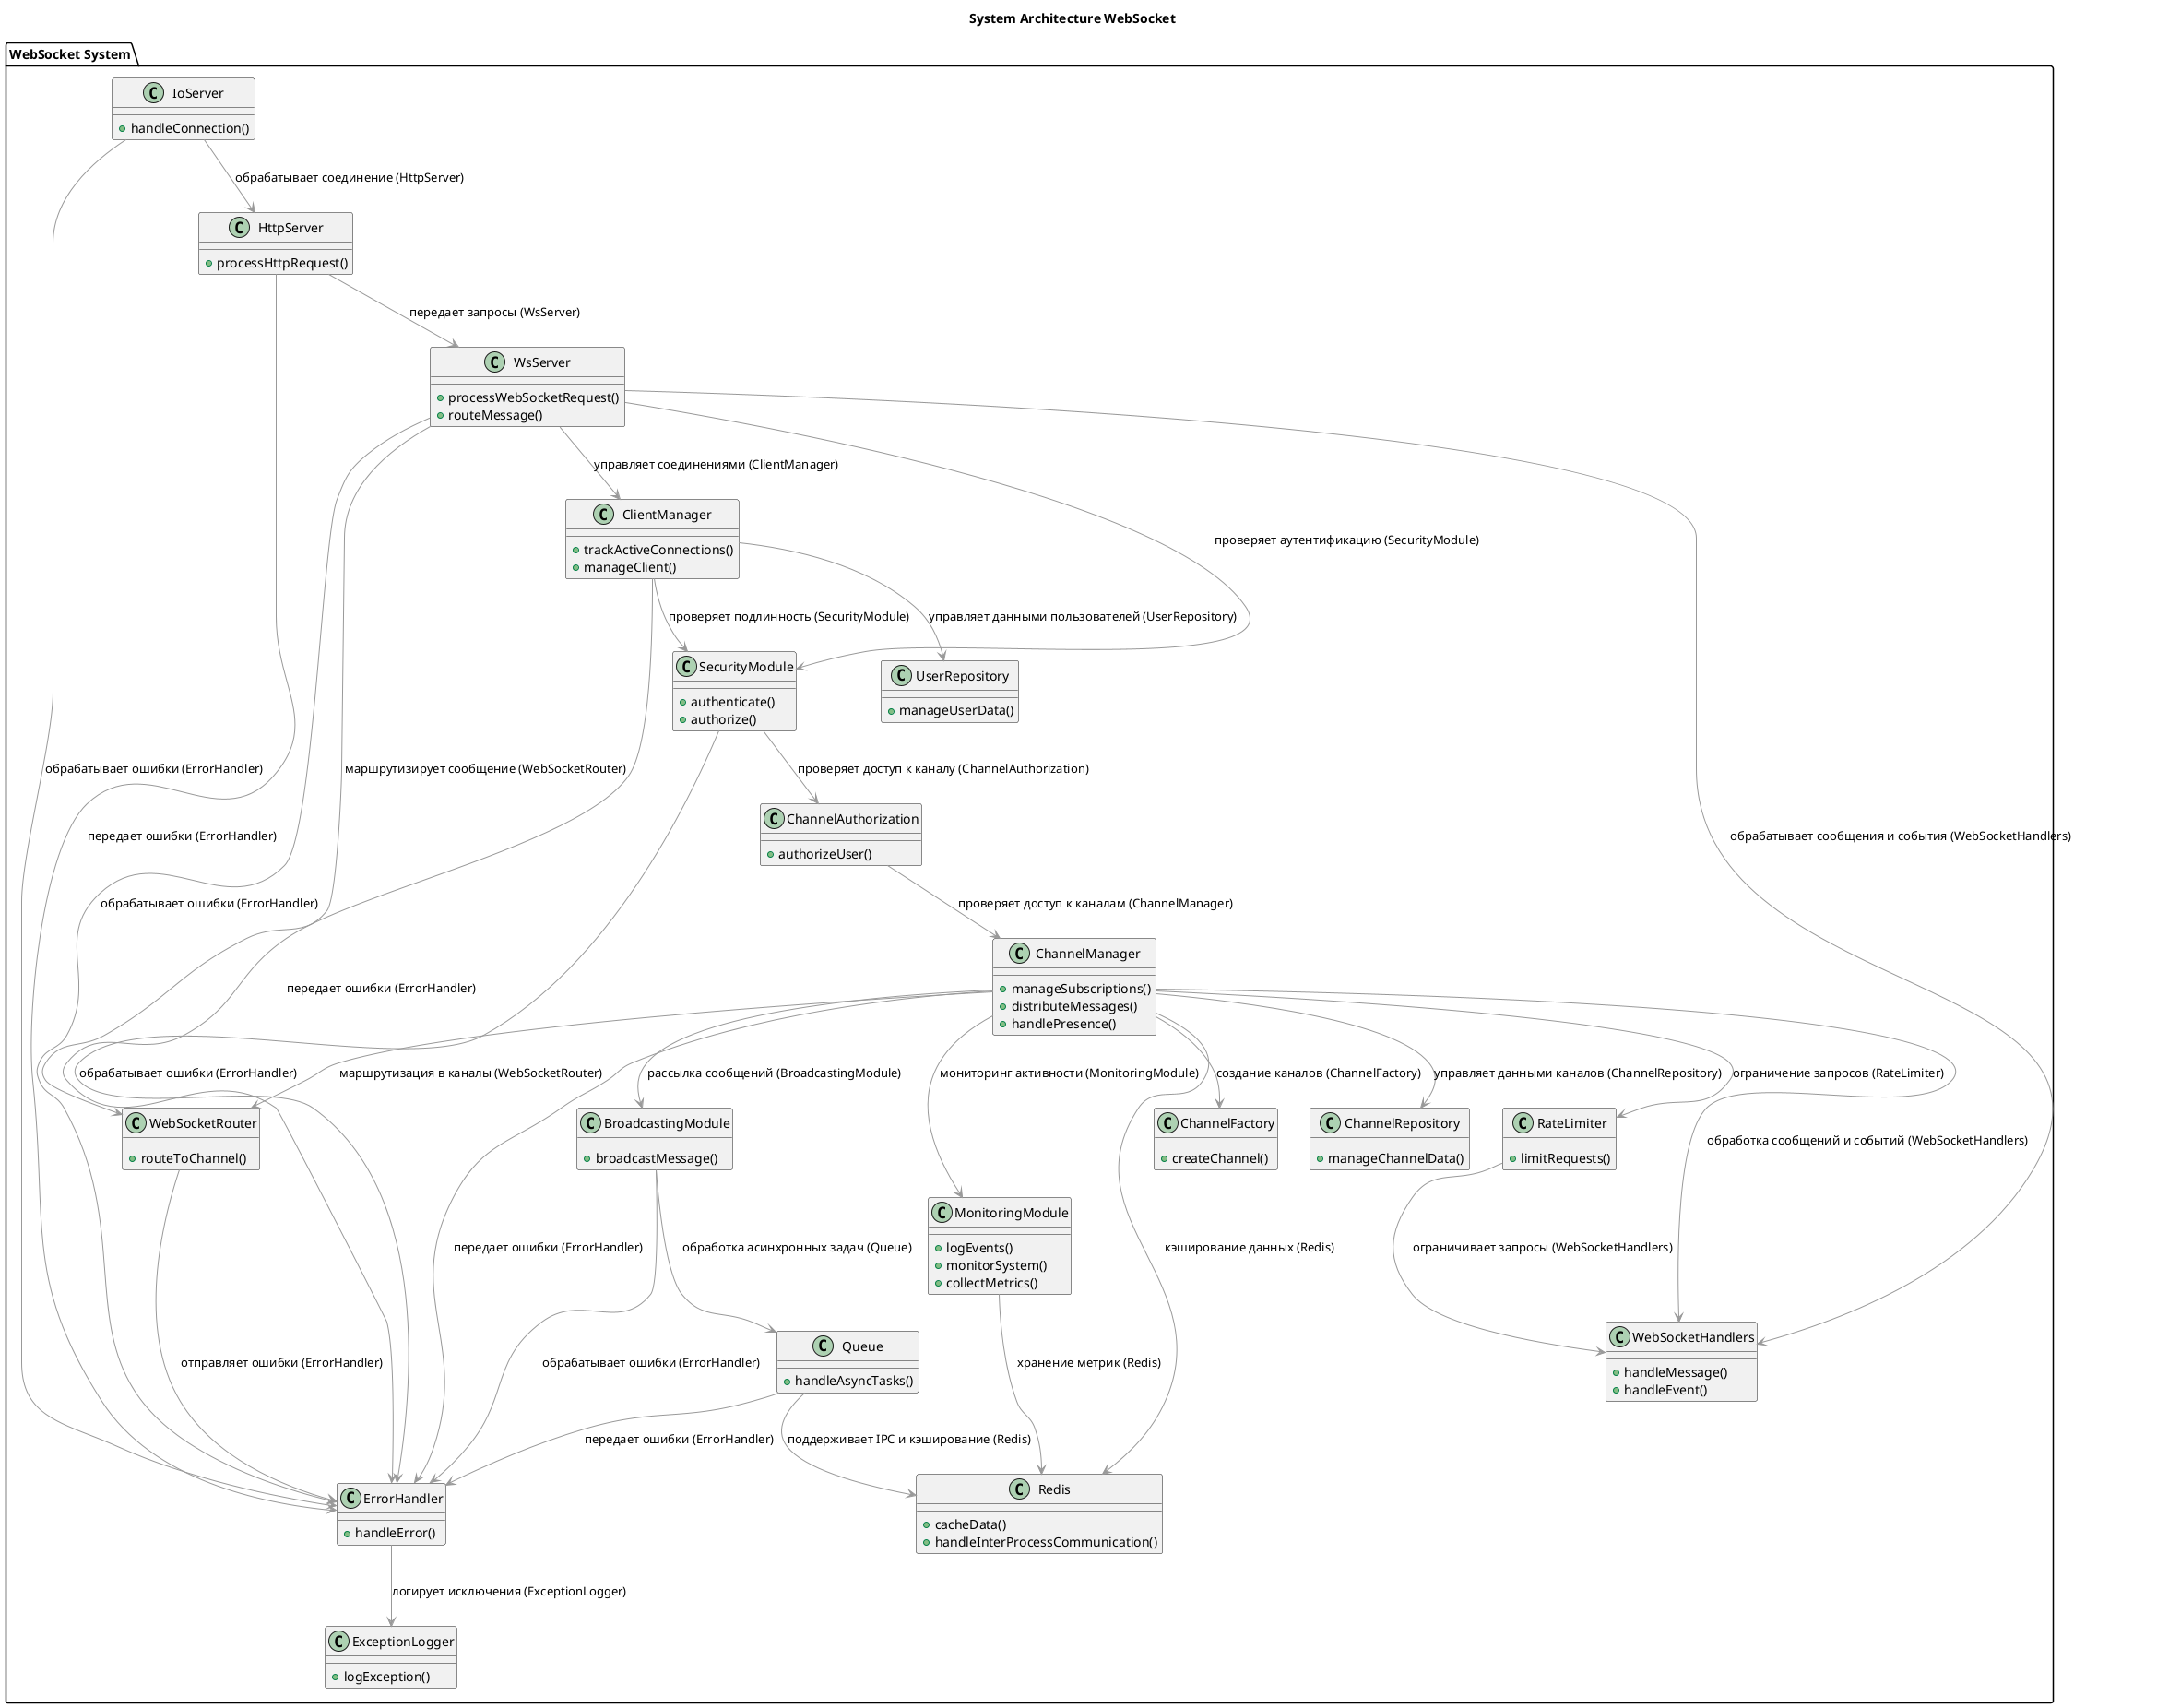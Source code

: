 @startuml
title System Architecture WebSocket

top to bottom direction

' Определяем палитру цветов для стрелок
!define COLOR_CLASS #999999

package "WebSocket System" {

    ' Классы
        class ErrorHandler {
            +handleError()
            ' Комментарий: Обрабатывает ошибки и логирует исключения.
        }

    class IoServer {
        +handleConnection()
        ' Комментарий: Обрабатывает входящие соединения.
    }
    class HttpServer {
        +processHttpRequest()
        ' Комментарий: Обрабатывает HTTP-запросы для WebSocket-соединений.
    }
    class WsServer {
        +processWebSocketRequest()
        +routeMessage()
        ' Комментарий: Управляет WebSocket-соединениями и маршрутизацией сообщений.
    }
    class WebSocketRouter {
        +routeToChannel()
        ' Комментарий: Маршрутизирует сообщения в соответствующие каналы.
    }
    class ClientManager {
        +trackActiveConnections()
        +manageClient()
        ' Комментарий: Управляет активными соединениями клиентов.
    }
    class ChannelManager {
        +manageSubscriptions()
        +distributeMessages()
        +handlePresence()
        ' Комментарий: Управляет подписками, распределением сообщений и присутствием.
    }
    class SecurityModule {
        +authenticate()
        +authorize()
        ' Комментарий: Отвечает за аутентификацию и авторизацию.
    }
    class ChannelAuthorization {
        +authorizeUser()
        ' Комментарий: Проверяет доступ пользователя к каналу.
    }
    class BroadcastingModule {
        +broadcastMessage()
        ' Комментарий: Отвечает за рассылку сообщений.
    }
    class MonitoringModule {
        +logEvents()
        +monitorSystem()
        +collectMetrics()
        ' Комментарий: Осуществляет мониторинг и логирование.
    }
    class Queue {
        +handleAsyncTasks()
        ' Комментарий: Управляет асинхронными задачами и обработкой сообщений.
    }
    class Redis {
        +cacheData()
        +handleInterProcessCommunication()
        ' Комментарий: Кэширует данные и обеспечивает IPC.
    }
    class ChannelFactory {
        +createChannel()
        ' Комментарий: Создает различные типы каналов.
    }
    class ExceptionLogger {
        +logException()
        ' Комментарий: Логирует исключения.
    }
    class UserRepository {
        +manageUserData()
        ' Комментарий: Управляет данными пользователей.
    }
    class ChannelRepository {
        +manageChannelData()
        ' Комментарий: Управляет данными каналов.
    }
    class RateLimiter {
        +limitRequests()
        ' Комментарий: Ограничивает количество запросов от клиента.
    }
    class WebSocketHandlers {
        +handleMessage()
        +handleEvent()
        ' Комментарий: Обрабатывает сообщения и события от клиентов.
    }

    ' Связи между классами
    ErrorHandler -[COLOR_CLASS]-> ExceptionLogger : логирует исключения (ExceptionLogger)
    IoServer -[COLOR_CLASS]-> HttpServer : обрабатывает соединение (HttpServer)
    HttpServer -[COLOR_CLASS]-> WsServer : передает запросы (WsServer)
    WsServer -[COLOR_CLASS]-> WebSocketRouter : маршрутизирует сообщение (WebSocketRouter)
    WsServer -[COLOR_CLASS]-> ClientManager : управляет соединениями (ClientManager)
    WsServer -[COLOR_CLASS]-> SecurityModule : проверяет аутентификацию (SecurityModule)
    SecurityModule -[COLOR_CLASS]-> ChannelAuthorization : проверяет доступ к каналу (ChannelAuthorization)
    WsServer -[COLOR_CLASS]-> WebSocketHandlers : обрабатывает сообщения и события (WebSocketHandlers)
    ClientManager -[COLOR_CLASS]-> SecurityModule : проверяет подлинность (SecurityModule)
    ChannelManager -[COLOR_CLASS]-> WebSocketRouter : маршрутизация в каналы (WebSocketRouter)
    ChannelManager -[COLOR_CLASS]-> BroadcastingModule : рассылка сообщений (BroadcastingModule)
    ChannelManager -[COLOR_CLASS]-> MonitoringModule : мониторинг активности (MonitoringModule)
    ChannelManager -[COLOR_CLASS]-> RateLimiter : ограничение запросов (RateLimiter)
    ChannelManager -[COLOR_CLASS]-> WebSocketHandlers : обработка сообщений и событий (WebSocketHandlers)
    ChannelManager -[COLOR_CLASS]-> Redis : кэширование данных (Redis)
    ChannelManager -[COLOR_CLASS]-> ChannelFactory : создание каналов (ChannelFactory)
    MonitoringModule -[COLOR_CLASS]-> Redis : хранение метрик (Redis)
    BroadcastingModule -[COLOR_CLASS]-> Queue : обработка асинхронных задач (Queue)
    Queue -[COLOR_CLASS]-> Redis : поддерживает IPC и кэширование (Redis)
    IoServer -[COLOR_CLASS]-> ErrorHandler : обрабатывает ошибки (ErrorHandler)
    HttpServer -[COLOR_CLASS]-> ErrorHandler : передает ошибки (ErrorHandler)
    WsServer -[COLOR_CLASS]-> ErrorHandler : обрабатывает ошибки (ErrorHandler)
    WebSocketRouter -[COLOR_CLASS]-> ErrorHandler : отправляет ошибки (ErrorHandler)
    ClientManager -[COLOR_CLASS]-> ErrorHandler : передает ошибки (ErrorHandler)
    ChannelManager -[COLOR_CLASS]-> ErrorHandler : передает ошибки (ErrorHandler)
    SecurityModule -[COLOR_CLASS]-> ErrorHandler : обрабатывает ошибки (ErrorHandler)
    BroadcastingModule -[COLOR_CLASS]-> ErrorHandler : обрабатывает ошибки (ErrorHandler)
    Queue -[COLOR_CLASS]-> ErrorHandler : передает ошибки (ErrorHandler)
    ClientManager -[COLOR_CLASS]-> UserRepository : управляет данными пользователей (UserRepository)
    ChannelManager -[COLOR_CLASS]-> ChannelRepository : управляет данными каналов (ChannelRepository)
    RateLimiter -[COLOR_CLASS]-> WebSocketHandlers : ограничивает запросы (WebSocketHandlers)
    ChannelAuthorization -[COLOR_CLASS]-> ChannelManager : проверяет доступ к каналам (ChannelManager)
}

@enduml
